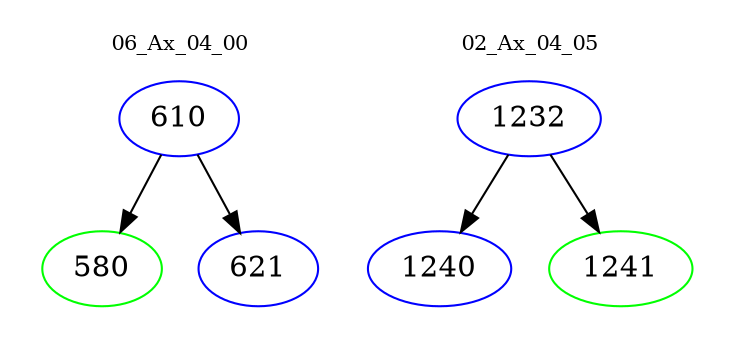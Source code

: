 digraph{
subgraph cluster_0 {
color = white
label = "06_Ax_04_00";
fontsize=10;
T0_610 [label="610", color="blue"]
T0_610 -> T0_580 [color="black"]
T0_580 [label="580", color="green"]
T0_610 -> T0_621 [color="black"]
T0_621 [label="621", color="blue"]
}
subgraph cluster_1 {
color = white
label = "02_Ax_04_05";
fontsize=10;
T1_1232 [label="1232", color="blue"]
T1_1232 -> T1_1240 [color="black"]
T1_1240 [label="1240", color="blue"]
T1_1232 -> T1_1241 [color="black"]
T1_1241 [label="1241", color="green"]
}
}
